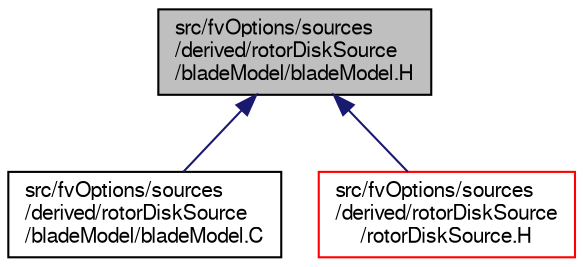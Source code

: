 digraph "src/fvOptions/sources/derived/rotorDiskSource/bladeModel/bladeModel.H"
{
  bgcolor="transparent";
  edge [fontname="FreeSans",fontsize="10",labelfontname="FreeSans",labelfontsize="10"];
  node [fontname="FreeSans",fontsize="10",shape=record];
  Node72 [label="src/fvOptions/sources\l/derived/rotorDiskSource\l/bladeModel/bladeModel.H",height=0.2,width=0.4,color="black", fillcolor="grey75", style="filled", fontcolor="black"];
  Node72 -> Node73 [dir="back",color="midnightblue",fontsize="10",style="solid",fontname="FreeSans"];
  Node73 [label="src/fvOptions/sources\l/derived/rotorDiskSource\l/bladeModel/bladeModel.C",height=0.2,width=0.4,color="black",URL="$a04682.html"];
  Node72 -> Node74 [dir="back",color="midnightblue",fontsize="10",style="solid",fontname="FreeSans"];
  Node74 [label="src/fvOptions/sources\l/derived/rotorDiskSource\l/rotorDiskSource.H",height=0.2,width=0.4,color="red",URL="$a04715.html"];
}
